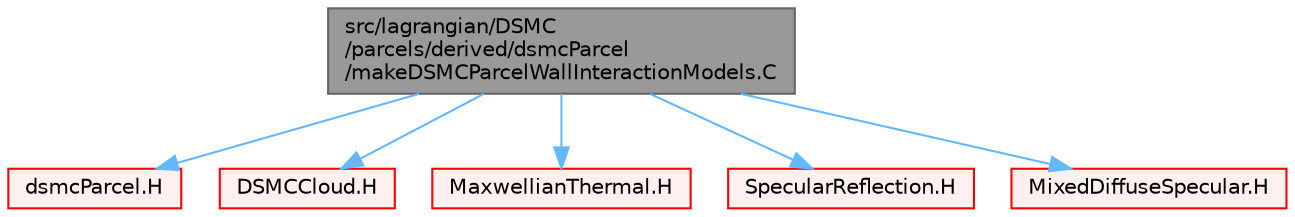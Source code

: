 digraph "src/lagrangian/DSMC/parcels/derived/dsmcParcel/makeDSMCParcelWallInteractionModels.C"
{
 // LATEX_PDF_SIZE
  bgcolor="transparent";
  edge [fontname=Helvetica,fontsize=10,labelfontname=Helvetica,labelfontsize=10];
  node [fontname=Helvetica,fontsize=10,shape=box,height=0.2,width=0.4];
  Node1 [id="Node000001",label="src/lagrangian/DSMC\l/parcels/derived/dsmcParcel\l/makeDSMCParcelWallInteractionModels.C",height=0.2,width=0.4,color="gray40", fillcolor="grey60", style="filled", fontcolor="black",tooltip=" "];
  Node1 -> Node2 [id="edge1_Node000001_Node000002",color="steelblue1",style="solid",tooltip=" "];
  Node2 [id="Node000002",label="dsmcParcel.H",height=0.2,width=0.4,color="red", fillcolor="#FFF0F0", style="filled",URL="$dsmcParcel_8H.html",tooltip=" "];
  Node1 -> Node388 [id="edge2_Node000001_Node000388",color="steelblue1",style="solid",tooltip=" "];
  Node388 [id="Node000388",label="DSMCCloud.H",height=0.2,width=0.4,color="red", fillcolor="#FFF0F0", style="filled",URL="$DSMCCloud_8H.html",tooltip=" "];
  Node1 -> Node468 [id="edge3_Node000001_Node000468",color="steelblue1",style="solid",tooltip=" "];
  Node468 [id="Node000468",label="MaxwellianThermal.H",height=0.2,width=0.4,color="red", fillcolor="#FFF0F0", style="filled",URL="$MaxwellianThermal_8H.html",tooltip=" "];
  Node1 -> Node470 [id="edge4_Node000001_Node000470",color="steelblue1",style="solid",tooltip=" "];
  Node470 [id="Node000470",label="SpecularReflection.H",height=0.2,width=0.4,color="red", fillcolor="#FFF0F0", style="filled",URL="$SpecularReflection_8H.html",tooltip=" "];
  Node1 -> Node471 [id="edge5_Node000001_Node000471",color="steelblue1",style="solid",tooltip=" "];
  Node471 [id="Node000471",label="MixedDiffuseSpecular.H",height=0.2,width=0.4,color="red", fillcolor="#FFF0F0", style="filled",URL="$MixedDiffuseSpecular_8H.html",tooltip=" "];
}
